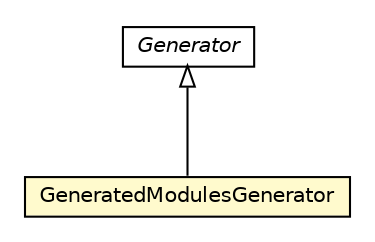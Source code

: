 #!/usr/local/bin/dot
#
# Class diagram 
# Generated by UMLGraph version R5_6-24-gf6e263 (http://www.umlgraph.org/)
#

digraph G {
	edge [fontname="Helvetica",fontsize=10,labelfontname="Helvetica",labelfontsize=10];
	node [fontname="Helvetica",fontsize=10,shape=plaintext];
	nodesep=0.25;
	ranksep=0.5;
	// io.reinert.requestor.rebind.GeneratedModulesGenerator
	c10730 [label=<<table title="io.reinert.requestor.rebind.GeneratedModulesGenerator" border="0" cellborder="1" cellspacing="0" cellpadding="2" port="p" bgcolor="lemonChiffon" href="./GeneratedModulesGenerator.html">
		<tr><td><table border="0" cellspacing="0" cellpadding="1">
<tr><td align="center" balign="center"> GeneratedModulesGenerator </td></tr>
		</table></td></tr>
		</table>>, URL="./GeneratedModulesGenerator.html", fontname="Helvetica", fontcolor="black", fontsize=10.0];
	//io.reinert.requestor.rebind.GeneratedModulesGenerator extends com.google.gwt.core.ext.Generator
	c10818:p -> c10730:p [dir=back,arrowtail=empty];
	// com.google.gwt.core.ext.Generator
	c10818 [label=<<table title="com.google.gwt.core.ext.Generator" border="0" cellborder="1" cellspacing="0" cellpadding="2" port="p" href="http://java.sun.com/j2se/1.4.2/docs/api/com/google/gwt/core/ext/Generator.html">
		<tr><td><table border="0" cellspacing="0" cellpadding="1">
<tr><td align="center" balign="center"><font face="Helvetica-Oblique"> Generator </font></td></tr>
		</table></td></tr>
		</table>>, URL="http://java.sun.com/j2se/1.4.2/docs/api/com/google/gwt/core/ext/Generator.html", fontname="Helvetica", fontcolor="black", fontsize=10.0];
}

